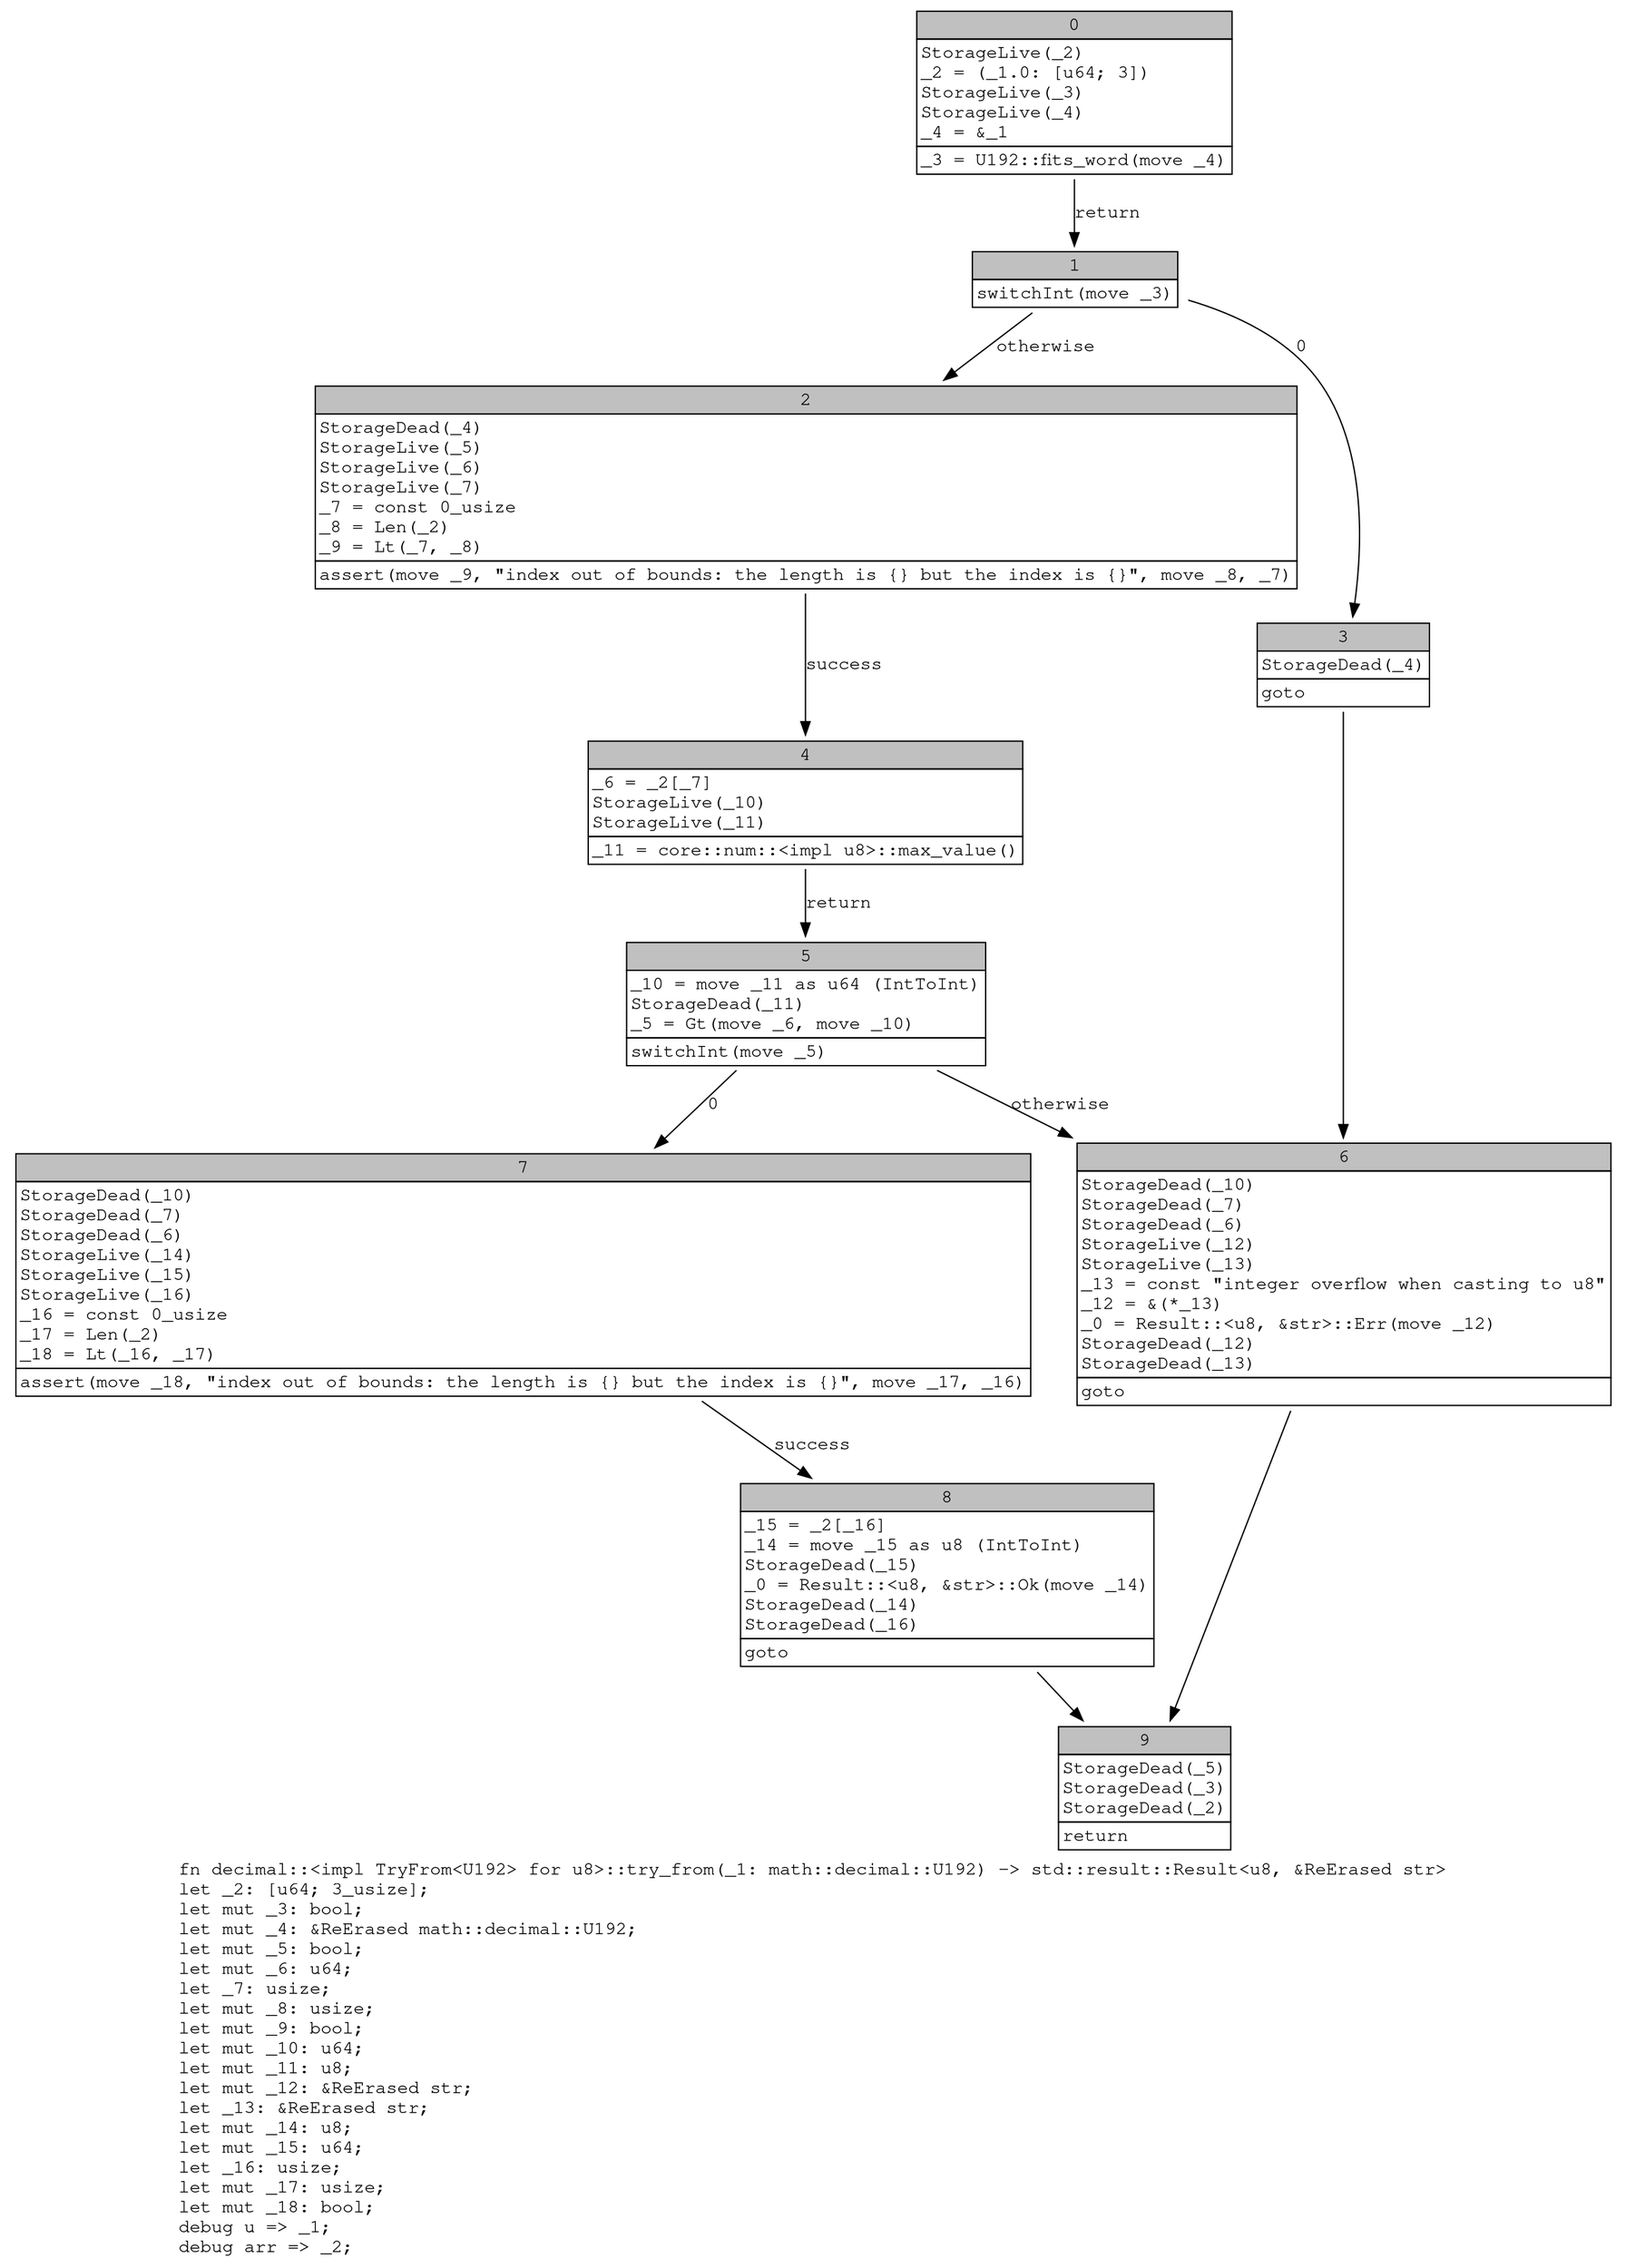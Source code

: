 digraph Mir_0_1074 {
    graph [fontname="Courier, monospace"];
    node [fontname="Courier, monospace"];
    edge [fontname="Courier, monospace"];
    label=<fn decimal::&lt;impl TryFrom&lt;U192&gt; for u8&gt;::try_from(_1: math::decimal::U192) -&gt; std::result::Result&lt;u8, &amp;ReErased str&gt;<br align="left"/>let _2: [u64; 3_usize];<br align="left"/>let mut _3: bool;<br align="left"/>let mut _4: &amp;ReErased math::decimal::U192;<br align="left"/>let mut _5: bool;<br align="left"/>let mut _6: u64;<br align="left"/>let _7: usize;<br align="left"/>let mut _8: usize;<br align="left"/>let mut _9: bool;<br align="left"/>let mut _10: u64;<br align="left"/>let mut _11: u8;<br align="left"/>let mut _12: &amp;ReErased str;<br align="left"/>let _13: &amp;ReErased str;<br align="left"/>let mut _14: u8;<br align="left"/>let mut _15: u64;<br align="left"/>let _16: usize;<br align="left"/>let mut _17: usize;<br align="left"/>let mut _18: bool;<br align="left"/>debug u =&gt; _1;<br align="left"/>debug arr =&gt; _2;<br align="left"/>>;
    bb0__0_1074 [shape="none", label=<<table border="0" cellborder="1" cellspacing="0"><tr><td bgcolor="gray" align="center" colspan="1">0</td></tr><tr><td align="left" balign="left">StorageLive(_2)<br/>_2 = (_1.0: [u64; 3])<br/>StorageLive(_3)<br/>StorageLive(_4)<br/>_4 = &amp;_1<br/></td></tr><tr><td align="left">_3 = U192::fits_word(move _4)</td></tr></table>>];
    bb1__0_1074 [shape="none", label=<<table border="0" cellborder="1" cellspacing="0"><tr><td bgcolor="gray" align="center" colspan="1">1</td></tr><tr><td align="left">switchInt(move _3)</td></tr></table>>];
    bb2__0_1074 [shape="none", label=<<table border="0" cellborder="1" cellspacing="0"><tr><td bgcolor="gray" align="center" colspan="1">2</td></tr><tr><td align="left" balign="left">StorageDead(_4)<br/>StorageLive(_5)<br/>StorageLive(_6)<br/>StorageLive(_7)<br/>_7 = const 0_usize<br/>_8 = Len(_2)<br/>_9 = Lt(_7, _8)<br/></td></tr><tr><td align="left">assert(move _9, &quot;index out of bounds: the length is {} but the index is {}&quot;, move _8, _7)</td></tr></table>>];
    bb3__0_1074 [shape="none", label=<<table border="0" cellborder="1" cellspacing="0"><tr><td bgcolor="gray" align="center" colspan="1">3</td></tr><tr><td align="left" balign="left">StorageDead(_4)<br/></td></tr><tr><td align="left">goto</td></tr></table>>];
    bb4__0_1074 [shape="none", label=<<table border="0" cellborder="1" cellspacing="0"><tr><td bgcolor="gray" align="center" colspan="1">4</td></tr><tr><td align="left" balign="left">_6 = _2[_7]<br/>StorageLive(_10)<br/>StorageLive(_11)<br/></td></tr><tr><td align="left">_11 = core::num::&lt;impl u8&gt;::max_value()</td></tr></table>>];
    bb5__0_1074 [shape="none", label=<<table border="0" cellborder="1" cellspacing="0"><tr><td bgcolor="gray" align="center" colspan="1">5</td></tr><tr><td align="left" balign="left">_10 = move _11 as u64 (IntToInt)<br/>StorageDead(_11)<br/>_5 = Gt(move _6, move _10)<br/></td></tr><tr><td align="left">switchInt(move _5)</td></tr></table>>];
    bb6__0_1074 [shape="none", label=<<table border="0" cellborder="1" cellspacing="0"><tr><td bgcolor="gray" align="center" colspan="1">6</td></tr><tr><td align="left" balign="left">StorageDead(_10)<br/>StorageDead(_7)<br/>StorageDead(_6)<br/>StorageLive(_12)<br/>StorageLive(_13)<br/>_13 = const &quot;integer overflow when casting to u8&quot;<br/>_12 = &amp;(*_13)<br/>_0 = Result::&lt;u8, &amp;str&gt;::Err(move _12)<br/>StorageDead(_12)<br/>StorageDead(_13)<br/></td></tr><tr><td align="left">goto</td></tr></table>>];
    bb7__0_1074 [shape="none", label=<<table border="0" cellborder="1" cellspacing="0"><tr><td bgcolor="gray" align="center" colspan="1">7</td></tr><tr><td align="left" balign="left">StorageDead(_10)<br/>StorageDead(_7)<br/>StorageDead(_6)<br/>StorageLive(_14)<br/>StorageLive(_15)<br/>StorageLive(_16)<br/>_16 = const 0_usize<br/>_17 = Len(_2)<br/>_18 = Lt(_16, _17)<br/></td></tr><tr><td align="left">assert(move _18, &quot;index out of bounds: the length is {} but the index is {}&quot;, move _17, _16)</td></tr></table>>];
    bb8__0_1074 [shape="none", label=<<table border="0" cellborder="1" cellspacing="0"><tr><td bgcolor="gray" align="center" colspan="1">8</td></tr><tr><td align="left" balign="left">_15 = _2[_16]<br/>_14 = move _15 as u8 (IntToInt)<br/>StorageDead(_15)<br/>_0 = Result::&lt;u8, &amp;str&gt;::Ok(move _14)<br/>StorageDead(_14)<br/>StorageDead(_16)<br/></td></tr><tr><td align="left">goto</td></tr></table>>];
    bb9__0_1074 [shape="none", label=<<table border="0" cellborder="1" cellspacing="0"><tr><td bgcolor="gray" align="center" colspan="1">9</td></tr><tr><td align="left" balign="left">StorageDead(_5)<br/>StorageDead(_3)<br/>StorageDead(_2)<br/></td></tr><tr><td align="left">return</td></tr></table>>];
    bb0__0_1074 -> bb1__0_1074 [label="return"];
    bb1__0_1074 -> bb3__0_1074 [label="0"];
    bb1__0_1074 -> bb2__0_1074 [label="otherwise"];
    bb2__0_1074 -> bb4__0_1074 [label="success"];
    bb3__0_1074 -> bb6__0_1074 [label=""];
    bb4__0_1074 -> bb5__0_1074 [label="return"];
    bb5__0_1074 -> bb7__0_1074 [label="0"];
    bb5__0_1074 -> bb6__0_1074 [label="otherwise"];
    bb6__0_1074 -> bb9__0_1074 [label=""];
    bb7__0_1074 -> bb8__0_1074 [label="success"];
    bb8__0_1074 -> bb9__0_1074 [label=""];
}
